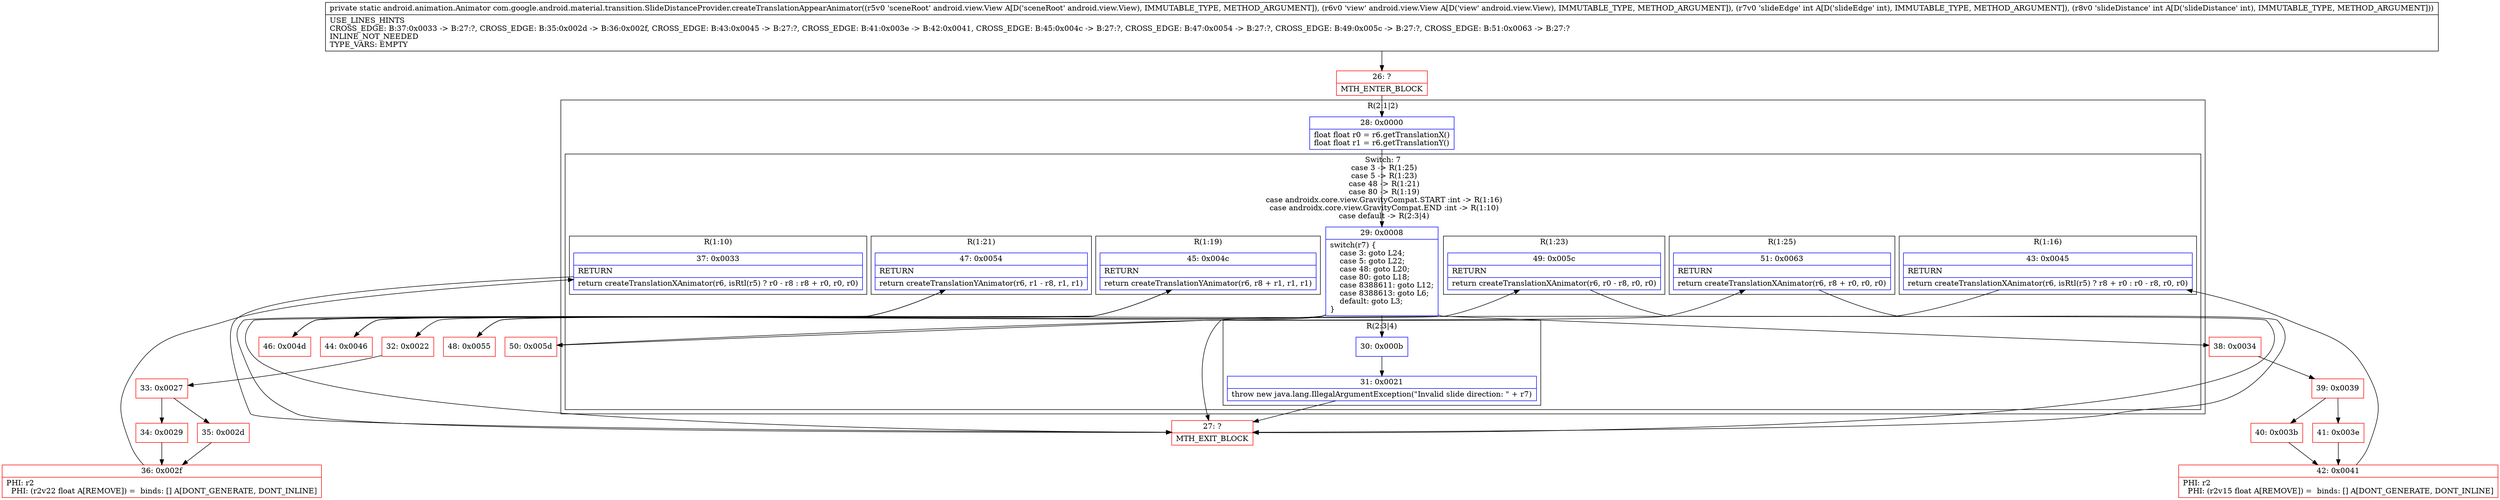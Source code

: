 digraph "CFG forcom.google.android.material.transition.SlideDistanceProvider.createTranslationAppearAnimator(Landroid\/view\/View;Landroid\/view\/View;II)Landroid\/animation\/Animator;" {
subgraph cluster_Region_476746267 {
label = "R(2:1|2)";
node [shape=record,color=blue];
Node_28 [shape=record,label="{28\:\ 0x0000|float float r0 = r6.getTranslationX()\lfloat float r1 = r6.getTranslationY()\l}"];
subgraph cluster_SwitchRegion_258445976 {
label = "Switch: 7
 case 3 -> R(1:25)
 case 5 -> R(1:23)
 case 48 -> R(1:21)
 case 80 -> R(1:19)
 case androidx.core.view.GravityCompat.START :int -> R(1:16)
 case androidx.core.view.GravityCompat.END :int -> R(1:10)
 case default -> R(2:3|4)";
node [shape=record,color=blue];
Node_29 [shape=record,label="{29\:\ 0x0008|switch(r7) \{\l    case 3: goto L24;\l    case 5: goto L22;\l    case 48: goto L20;\l    case 80: goto L18;\l    case 8388611: goto L12;\l    case 8388613: goto L6;\l    default: goto L3;\l\}\l}"];
subgraph cluster_Region_742880940 {
label = "R(1:25)";
node [shape=record,color=blue];
Node_51 [shape=record,label="{51\:\ 0x0063|RETURN\l|return createTranslationXAnimator(r6, r8 + r0, r0, r0)\l}"];
}
subgraph cluster_Region_1305450148 {
label = "R(1:23)";
node [shape=record,color=blue];
Node_49 [shape=record,label="{49\:\ 0x005c|RETURN\l|return createTranslationXAnimator(r6, r0 \- r8, r0, r0)\l}"];
}
subgraph cluster_Region_1405508344 {
label = "R(1:21)";
node [shape=record,color=blue];
Node_47 [shape=record,label="{47\:\ 0x0054|RETURN\l|return createTranslationYAnimator(r6, r1 \- r8, r1, r1)\l}"];
}
subgraph cluster_Region_1653447826 {
label = "R(1:19)";
node [shape=record,color=blue];
Node_45 [shape=record,label="{45\:\ 0x004c|RETURN\l|return createTranslationYAnimator(r6, r8 + r1, r1, r1)\l}"];
}
subgraph cluster_Region_202446613 {
label = "R(1:16)";
node [shape=record,color=blue];
Node_43 [shape=record,label="{43\:\ 0x0045|RETURN\l|return createTranslationXAnimator(r6, isRtl(r5) ? r8 + r0 : r0 \- r8, r0, r0)\l}"];
}
subgraph cluster_Region_1143191238 {
label = "R(1:10)";
node [shape=record,color=blue];
Node_37 [shape=record,label="{37\:\ 0x0033|RETURN\l|return createTranslationXAnimator(r6, isRtl(r5) ? r0 \- r8 : r8 + r0, r0, r0)\l}"];
}
subgraph cluster_Region_1880563261 {
label = "R(2:3|4)";
node [shape=record,color=blue];
Node_30 [shape=record,label="{30\:\ 0x000b}"];
Node_31 [shape=record,label="{31\:\ 0x0021|throw new java.lang.IllegalArgumentException(\"Invalid slide direction: \" + r7)\l}"];
}
}
}
Node_26 [shape=record,color=red,label="{26\:\ ?|MTH_ENTER_BLOCK\l}"];
Node_27 [shape=record,color=red,label="{27\:\ ?|MTH_EXIT_BLOCK\l}"];
Node_32 [shape=record,color=red,label="{32\:\ 0x0022}"];
Node_33 [shape=record,color=red,label="{33\:\ 0x0027}"];
Node_34 [shape=record,color=red,label="{34\:\ 0x0029}"];
Node_36 [shape=record,color=red,label="{36\:\ 0x002f|PHI: r2 \l  PHI: (r2v22 float A[REMOVE]) =  binds: [] A[DONT_GENERATE, DONT_INLINE]\l}"];
Node_35 [shape=record,color=red,label="{35\:\ 0x002d}"];
Node_38 [shape=record,color=red,label="{38\:\ 0x0034}"];
Node_39 [shape=record,color=red,label="{39\:\ 0x0039}"];
Node_40 [shape=record,color=red,label="{40\:\ 0x003b}"];
Node_42 [shape=record,color=red,label="{42\:\ 0x0041|PHI: r2 \l  PHI: (r2v15 float A[REMOVE]) =  binds: [] A[DONT_GENERATE, DONT_INLINE]\l}"];
Node_41 [shape=record,color=red,label="{41\:\ 0x003e}"];
Node_44 [shape=record,color=red,label="{44\:\ 0x0046}"];
Node_46 [shape=record,color=red,label="{46\:\ 0x004d}"];
Node_48 [shape=record,color=red,label="{48\:\ 0x0055}"];
Node_50 [shape=record,color=red,label="{50\:\ 0x005d}"];
MethodNode[shape=record,label="{private static android.animation.Animator com.google.android.material.transition.SlideDistanceProvider.createTranslationAppearAnimator((r5v0 'sceneRoot' android.view.View A[D('sceneRoot' android.view.View), IMMUTABLE_TYPE, METHOD_ARGUMENT]), (r6v0 'view' android.view.View A[D('view' android.view.View), IMMUTABLE_TYPE, METHOD_ARGUMENT]), (r7v0 'slideEdge' int A[D('slideEdge' int), IMMUTABLE_TYPE, METHOD_ARGUMENT]), (r8v0 'slideDistance' int A[D('slideDistance' int), IMMUTABLE_TYPE, METHOD_ARGUMENT]))  | USE_LINES_HINTS\lCROSS_EDGE: B:37:0x0033 \-\> B:27:?, CROSS_EDGE: B:35:0x002d \-\> B:36:0x002f, CROSS_EDGE: B:43:0x0045 \-\> B:27:?, CROSS_EDGE: B:41:0x003e \-\> B:42:0x0041, CROSS_EDGE: B:45:0x004c \-\> B:27:?, CROSS_EDGE: B:47:0x0054 \-\> B:27:?, CROSS_EDGE: B:49:0x005c \-\> B:27:?, CROSS_EDGE: B:51:0x0063 \-\> B:27:?\lINLINE_NOT_NEEDED\lTYPE_VARS: EMPTY\l}"];
MethodNode -> Node_26;Node_28 -> Node_29;
Node_29 -> Node_30;
Node_29 -> Node_32;
Node_29 -> Node_38;
Node_29 -> Node_44;
Node_29 -> Node_46;
Node_29 -> Node_48;
Node_29 -> Node_50;
Node_51 -> Node_27;
Node_49 -> Node_27;
Node_47 -> Node_27;
Node_45 -> Node_27;
Node_43 -> Node_27;
Node_37 -> Node_27;
Node_30 -> Node_31;
Node_31 -> Node_27;
Node_26 -> Node_28;
Node_32 -> Node_33;
Node_33 -> Node_34;
Node_33 -> Node_35;
Node_34 -> Node_36;
Node_36 -> Node_37;
Node_35 -> Node_36;
Node_38 -> Node_39;
Node_39 -> Node_40;
Node_39 -> Node_41;
Node_40 -> Node_42;
Node_42 -> Node_43;
Node_41 -> Node_42;
Node_44 -> Node_45;
Node_46 -> Node_47;
Node_48 -> Node_49;
Node_50 -> Node_51;
}

